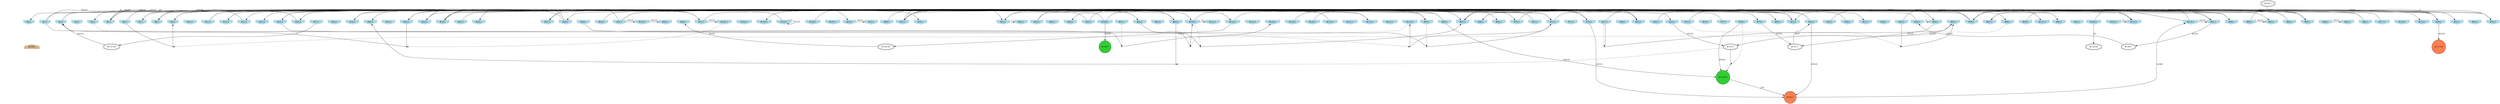 digraph G {
node[shape = circle]
rankInputs [style = invisible]
rankOutputs [style = invisible]
rankInputs -> rankOutputs [color=invis]
0 [label="#0:1", style = filled, shape = invhouse, color=lightblue]
1 [label="#1:1", style = filled, shape = invhouse, color=lightblue]
2 [label="#2:1", style = filled, shape = invhouse, color=lightblue]
3 [label="#3:1", style = filled, shape = invhouse, color=lightblue]
4 [label="#4:1", style = filled, shape = invhouse, color=lightblue]
5 [label="#5:1", style = filled, shape = invhouse, color=lightblue]
6 [label="#6:1", style = filled, shape = invhouse, color=lightblue]
7 [label="#7:1", style = filled, shape = invhouse, color=lightblue]
8 [label="#8:1", style = filled, shape = invhouse, color=lightblue]
9 [label="#9:1", style = filled, shape = invhouse, color=lightblue]
10 [label="#10:1", style = filled, shape = invhouse, color=lightblue]
11 [label="#11:1", style = filled, shape = invhouse, color=lightblue]
12 [label="#12:1", style = filled, shape = invhouse, color=lightblue]
13 [label="#13:1", style = filled, shape = invhouse, color=lightblue]
14 [label="#14:1", style = filled, shape = invhouse, color=lightblue]
15 [label="#15:1", style = filled, shape = invhouse, color=lightblue]
16 [label="#16:1", style = filled, shape = invhouse, color=lightblue]
17 [label="#17:1", style = filled, shape = invhouse, color=lightblue]
18 [label="#18:1", style = filled, shape = invhouse, color=lightblue]
19 [label="#19:1", style = filled, shape = invhouse, color=lightblue]
20 [label="#20:1", style = filled, shape = invhouse, color=lightblue]
21 [label="#21:1", style = filled, shape = invhouse, color=lightblue]
22 [label="#22:1", style = filled, shape = invhouse, color=lightblue]
23 [label="#23:1", style = filled, shape = invhouse, color=lightblue]
24 [label="#24:1", style = filled, shape = invhouse, color=lightblue]
25 [label="#25:1", style = filled, shape = invhouse, color=lightblue]
26 [label="#26:1", style = filled, shape = invhouse, color=lightblue]
27 [label="#27:1", style = filled, shape = invhouse, color=lightblue]
28 [label="#28:1", style = filled, shape = invhouse, color=lightblue]
29 [label="#29:1", style = filled, shape = invhouse, color=lightblue]
30 [label="#30:1", style = filled, shape = invhouse, color=lightblue]
31 [label="#31:1", style = filled, shape = invhouse, color=lightblue]
32 [label="#32:1", style = filled, shape = invhouse, color=lightblue]
33 [label="#33:1", style = filled, shape = invhouse, color=lightblue]
34 [label="#34:1", style = filled, shape = invhouse, color=lightblue]
35 [label="#35:1", style = filled, shape = invhouse, color=lightblue]
36 [label="#36:1", style = filled, shape = invhouse, color=lightblue]
37 [label="#37:1", style = filled, shape = invhouse, color=lightblue]
38 [label="#38:1", style = filled, shape = invhouse, color=lightblue]
39 [label="#39:1", style = filled, shape = invhouse, color=lightblue]
40 [label="#40:1", style = filled, shape = invhouse, color=lightblue]
41 [label="#41:1", style = filled, shape = invhouse, color=lightblue]
42 [label="#42:1", style = filled, shape = invhouse, color=lightblue]
43 [label="#43:1", style = filled, shape = invhouse, color=lightblue]
44 [label="#44:1", style = filled, shape = invhouse, color=lightblue]
45 [label="#45:1", style = filled, shape = invhouse, color=lightblue]
46 [label="#46:1", style = filled, shape = invhouse, color=lightblue]
47 [label="#47:1", style = filled, shape = invhouse, color=lightblue]
48 [label="#48:1", style = filled, shape = invhouse, color=lightblue]
49 [label="#49:1", style = filled, shape = invhouse, color=lightblue]
50 [label="#50:1", style = filled, shape = invhouse, color=lightblue]
51 [label="#51:1", style = filled, shape = invhouse, color=lightblue]
52 [label="#52:1", style = filled, shape = invhouse, color=lightblue]
53 [label="#53:1", style = filled, shape = invhouse, color=lightblue]
54 [label="#54:1", style = filled, shape = invhouse, color=lightblue]
55 [label="#55:1", style = filled, shape = invhouse, color=lightblue]
56 [label="#56:1", style = filled, shape = invhouse, color=lightblue]
57 [label="#57:1", style = filled, shape = invhouse, color=lightblue]
58 [label="#58:1", style = filled, shape = invhouse, color=lightblue]
59 [label="#59:1", style = filled, shape = invhouse, color=lightblue]
60 [label="#60:1", style = filled, shape = invhouse, color=lightblue]
61 [label="#61:1", style = filled, shape = invhouse, color=lightblue]
62 [label="#62:1", style = filled, shape = invhouse, color=lightblue]
63 [label="#63:1", style = filled, shape = invhouse, color=lightblue]
64 [label="#64:1", style = filled, shape = invhouse, color=lightblue]
65 [label="#65:1", style = filled, shape = invhouse, color=lightblue]
66 [label="#66:1", style = filled, shape = invhouse, color=lightblue]
67 [label="#67:1", style = filled, shape = invhouse, color=lightblue]
68 [label="#68:1", style = filled, shape = invhouse, color=lightblue]
69 [label="#69:1", style = filled, shape = invhouse, color=lightblue]
70 [label="#70:1", style = filled, shape = invhouse, color=lightblue]
71 [label="#71:1", style = filled, shape = invhouse, color=lightblue]
72 [label="#72:1", style = filled, shape = invhouse, color=lightblue]
73 [label="#73:1", style = filled, shape = invhouse, color=lightblue]
74 [label="#74:1", style = filled, shape = invhouse, color=lightblue]
75 [label="#75:1", style = filled, shape = invhouse, color=lightblue]
76 [label="#76:1", style = filled, shape = invhouse, color=lightblue]
77 [label="#77:1", style = filled, shape = invhouse, color=lightblue]
78 [label="#78:1", style = filled, shape = invhouse, color=lightblue]
79 [label="#79:1", style = filled, shape = invhouse, color=lightblue]
80 [label="#80:1", style = filled, shape = invhouse, color=lightblue]
81 [label="#81:1", style = filled, shape = invhouse, color=lightblue]
82 [label="#82:1", style = filled, shape = invhouse, color=lightblue]
83 [label="#83:1", style = filled, shape = invhouse, color=lightblue]
84 [label="#84:1", style = filled, shape = invhouse, color=lightblue]
85 [label="#85:1", style = filled, shape = invhouse, color=lightblue]
86 [label="#86:1", style = filled, shape = invhouse, color=lightblue]
87 [label="#87:1", style = filled, shape = invhouse, color=lightblue]
88 [label="#88:1", style = filled, shape = invhouse, color=lightblue]
89 [label="#89:1", style = filled, shape = invhouse, color=lightblue]
90 [label="#90:1", style = filled, shape = invhouse, color=lightblue]
91 [label="#91:1", style = filled, shape = invhouse, color=lightblue]
92 [label="#92:1", style = filled, shape = invhouse, color=lightblue]
93 [label="#93:1", style = filled, shape = invhouse, color=lightblue]
94 [label="#94:1", style = filled, shape = invhouse, color=lightblue]
95 [label="#95:1", style = filled, shape = invhouse, color=lightblue]
96 [label="#96:1", style = filled, shape = invhouse, color=lightblue]
97 [label="#97:1", style = filled, shape = invhouse, color=lightblue]
98 [label="#98:1", style = filled, shape = invhouse, color=lightblue]
99 [label="#99:1", style = filled, shape = invhouse, color=lightblue]
100 [label="#100:1", style = filled, shape = invhouse, color=lightblue]
101 [label="#101:1", style = filled, shape = invhouse, color=lightblue]
102 [label="#102:1", style = filled, shape = invhouse, color=lightblue]
103 [label="#103:1", style = filled, shape = invhouse, color=lightblue]
104 [label="#104:1", style = filled, shape = invhouse, color=lightblue]
105 [label="#105:1", style = filled, shape = invhouse, color=lightblue]
106 [label="#106:1", style = filled, shape = invhouse, color=lightblue]
107 [label="#107:1", style = filled, shape = invhouse, color=lightblue]
108 [label="#108:1", style = filled, shape = invhouse, color=lightblue]
109 [label="#109:1", style = filled, shape = invhouse, color=lightblue]
110 [label="#110:1", style = filled, shape = invhouse, color=lightblue]
111 [label="#111:1", style = filled, shape = invhouse, color=lightblue]
112 [label="#112:1", style = filled, shape = invhouse, color=lightblue]
113 [label="#113:1", style = filled, shape = invhouse, color=lightblue]
114 [label="#114:1", style = filled, shape = invhouse, color=lightblue]
115 [label="#115:1", style = filled, shape = invhouse, color=lightblue]
116 [label="#116:1", style = filled, shape = invhouse, color=lightblue]
117 [label="#117:1", style = filled, shape = invhouse, color=lightblue]
118 [label="#118:1", style = filled, shape = invhouse, color=lightblue]
119 [label="#119:1", style = filled, shape = invhouse, color=lightblue]
120 [label="#120:1", style = filled, shape = invhouse, color=lightblue]
121 [label="#121:1", style = filled, shape = invhouse, color=lightblue]
122 [label="#122:1", style = filled, shape = invhouse, color=lightblue]
123 [label="#123:1", style = filled, shape = invhouse, color=lightblue]
124 [label="#124:1", style = filled, shape = invhouse, color=lightblue]
125 [label="#125:1", style = filled, shape = invhouse, color=lightblue]
126 [label="#126:1", style = filled, shape = invhouse, color=lightblue]
127 [label="#127:1", style = filled, shape = invhouse, color=lightblue]
128 [label="#128:1", style = filled, shape = house, color=tan]
129 [label="#129:49", shape = doubleoctagon]
130 [label="#130:7", style = filled, fillcolor = coral]
131 [label="#131:49", shape = doubleoctagon]
132 [label="#132:49", style = filled, fillcolor=limegreen]
133 [label="#133:7", shape = doubleoctagon]
134 [label="#134:1", shape = doubleoctagon]
135 [label="#135:7", shape = doubleoctagon]
136 [label="#136:7", style = filled, fillcolor=limegreen]
137 [label="#137:49", style = filled, fillcolor = coral]
138 [label="#138:7", shape = doubleoctagon]
139 [label="#139:49", shape = doubleoctagon]
84 -> 28 [label = "65535"]
28 -> 22 [label = "65535"]
30 -> 80 [label = "65535"]
53 -> 83 [label = "65535"]
25 -> 87 [label = "65535"]
68 -> 91 [label = "65535"]
89 -> 83 [label = "65535"]
66 -> 23 [label = "65535"]
88 -> 9 [label = "65535"]
108 -> 115 [label = "65535"]
24 -> 119 [label = "65535"]
15 -> 93 [label = "65535"]
31 -> 46 [label = "65535"]
36 -> 53 [label = "65535"]
74 -> 130 [label = "65535"]
84 -> 96 [label = "65535"]
32 -> 133 [label = "65535"]
27 -> 55 [label = "65535"]
70 -> 74 [label = "65535"]
82 -> 5 [label = "65535"]
66 -> 55 [label = "65535"]
108 -> 15 [label = "65535"]
6 -> 112 [label = "65535"]
117 -> 8 [label = "65535"]
141 [shape = point]
98 -> 141 [style = dashed]
6 -> 141 [dir = none]
141 -> 9
106 -> 59 [label = "65535"]
7 -> 37 [label = "65535"]
34 -> 130 [label = "65535"]
100 -> 115 [label = "65535"]
116 -> 0 [label = "65535"]
75 -> 33 [label = "65535"]
142 [shape = point]
78 -> 142 [style = dashed]
133 -> 142 [dir = none]
142 -> 132
143 [shape = point]
75 -> 143 [style = dashed]
39 -> 143 [dir = none]
143 -> 95
89 -> 85 [label = "65535"]
86 -> 81 [label = "65535"]
144 [shape = point]
109 -> 144 [style = dashed]
62 -> 144 [dir = none]
144 -> 67
120 -> 49 [label = "65535"]
99 -> 90 [label = "65535"]
134 -> 97 [label = "16383"]
125 -> 65 [label = "65535"]
145 [shape = point]
61 -> 145 [style = dashed]
15 -> 145 [dir = none]
145 -> 124
31 -> 16 [label = "65535"]
60 -> 87 [label = "65535"]
56 -> 40 [label = "65535"]
13 -> 8 [label = "65535"]
105 -> 105 [label = "32767"]
1 -> 85 [label = "16383"]
131 -> 2 [label = "65535"]
31 -> 62 [label = "16383"]
53 -> 109 [label = "65535"]
2 -> 54 [label = "65535"]
82 -> 44 [label = "65535"]
56 -> 90 [label = "65535"]
11 -> 122 [label = "65535"]
135 -> 34 [label = "2047"]
94 -> 135 [label = "65535"]
51 -> 102 [label = "65535"]
95 -> 133 [label = "65535"]
72 -> 90 [label = "8191"]
45 -> 14 [label = "511"]
74 -> 55 [label = "63"]
146 [shape = point]
57 -> 146 [style = dashed]
57 -> 146 [dir = none]
146 -> 95
105 -> 7 [label = "65535"]
147 [shape = point]
65 -> 147 [style = dashed]
29 -> 147 [dir = none]
147 -> 72
96 -> 67 [label = "65535"]
90 -> 23 [label = "65535"]
130 -> 116 [label = "16383"]
48 -> 104 [label = "511"]
132 -> 130 [label = "255"]
148 [shape = point]
102 -> 148 [style = dashed]
22 -> 148 [dir = none]
148 -> 2
108 -> 136 [label = "65535"]
96 -> 26 [label = "65535"]
9 -> 51 [label = "16383"]
90 -> 137 [label = "65535"]
149 [shape = point]
114 -> 149 [style = dashed]
1 -> 149 [dir = none]
149 -> 109
24 -> 79 [label = "63"]
16 -> 4 [label = "255"]
19 -> 70 [label = "65535"]
150 [shape = point]
4 -> 150 [style = dashed]
72 -> 150 [dir = none]
150 -> 114
109 -> 121 [label = "15"]
31 -> 120 [label = "65535"]
28 -> 19 [label = "15"]
33 -> 53 [label = "65535"]
45 -> 64 [label = "63"]
64 -> 16 [label = "65535"]
100 -> 129 [label = "63"]
79 -> 135 [label = "65535"]
1 -> 32 [label = "65535"]
51 -> 20 [label = "15"]
57 -> 46 [label = "63"]
35 -> 93 [label = "3"]
5 -> 69 [label = "31"]
2 -> 72 [label = "65535"]
51 -> 85 [label = "1"]
126 -> 98 [label = "15"]
101 -> 115 [label = "63"]
65 -> 27 [label = "7"]
33 -> 13 [label = "65535"]
93 -> 97 [label = "7"]
47 -> 90 [label = "65535"]
5 -> 72 [label = "65535"]
12 -> 65 [label = "65535"]
48 -> 94 [label = "31"]
116 -> 87 [label = "65535"]
71 -> 22 [label = "65535"]
55 -> 42 [label = "1"]
34 -> 67 [label = "65535"]
96 -> 127 [label = "65535"]
116 -> 68 [label = "1"]
66 -> 132 [label = "65535"]
39 -> 94 [label = "65535"]
138 -> 48 [label = "65535"]
87 -> 138 [label = "65535"]
96 -> 33 [label = "65535"]
139 -> 50 [label = "65535"]
122 -> 139 [label = "65535"]
110 -> 53 [label = "1"]
78 -> 132 [label = "65535"]
59 -> 52 [label = "65535"]
11 -> 112 [label = "1"]
151 [shape = point]
133 -> 151 [style = dashed]
64 -> 151 [dir = none]
151 -> 20
122 -> 88 [label = "65535"]
17 -> 131 [label = "3"]
77 -> 12 [label = "3"]
109 -> 67 [label = "1"]
34 -> 24 [label = "65535"]
{
	rank = same
	rankdir = TB
	rankInputs -> 0 -> 1 -> 2 -> 3 -> 4 -> 5 -> 6 -> 7 -> 8 -> 9 -> 10 -> 11 -> 12 -> 13 -> 14 -> 15 -> 16 -> 17 -> 18 -> 19 -> 20 -> 21 -> 22 -> 23 -> 24 -> 25 -> 26 -> 27 -> 28 -> 29 -> 30 -> 31 -> 32 -> 33 -> 34 -> 35 -> 36 -> 37 -> 38 -> 39 -> 40 -> 41 -> 42 -> 43 -> 44 -> 45 -> 46 -> 47 -> 48 -> 49 -> 50 -> 51 -> 52 -> 53 -> 54 -> 55 -> 56 -> 57 -> 58 -> 59 -> 60 -> 61 -> 62 -> 63 -> 64 -> 65 -> 66 -> 67 -> 68 -> 69 -> 70 -> 71 -> 72 -> 73 -> 74 -> 75 -> 76 -> 77 -> 78 -> 79 -> 80 -> 81 -> 82 -> 83 -> 84 -> 85 -> 86 -> 87 -> 88 -> 89 -> 90 -> 91 -> 92 -> 93 -> 94 -> 95 -> 96 -> 97 -> 98 -> 99 -> 100 -> 101 -> 102 -> 103 -> 104 -> 105 -> 106 -> 107 -> 108 -> 109 -> 110 -> 111 -> 112 -> 113 -> 114 -> 115 -> 116 -> 117 -> 118 -> 119 -> 120 -> 121 -> 122 -> 123 -> 124 -> 125 -> 126 -> 127 [style = invis]
}
{
	rank = same
	rankdir = TB
	rankOutputs -> 128 [style = invis]
}
}
